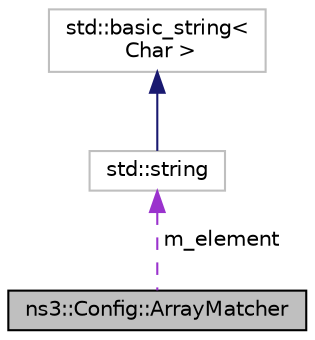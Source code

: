 digraph "ns3::Config::ArrayMatcher"
{
 // LATEX_PDF_SIZE
  edge [fontname="Helvetica",fontsize="10",labelfontname="Helvetica",labelfontsize="10"];
  node [fontname="Helvetica",fontsize="10",shape=record];
  Node1 [label="ns3::Config::ArrayMatcher",height=0.2,width=0.4,color="black", fillcolor="grey75", style="filled", fontcolor="black",tooltip="Helper to test if an array entry matches a config path specification."];
  Node2 -> Node1 [dir="back",color="darkorchid3",fontsize="10",style="dashed",label=" m_element" ,fontname="Helvetica"];
  Node2 [label="std::string",height=0.2,width=0.4,color="grey75", fillcolor="white", style="filled",tooltip=" "];
  Node3 -> Node2 [dir="back",color="midnightblue",fontsize="10",style="solid",fontname="Helvetica"];
  Node3 [label="std::basic_string\<\l Char \>",height=0.2,width=0.4,color="grey75", fillcolor="white", style="filled",tooltip=" "];
}

